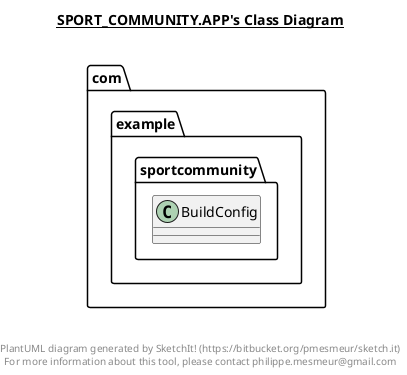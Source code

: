 @startuml

title __SPORT_COMMUNITY.APP's Class Diagram__\n

  namespace com.example.sportcommunity {
    class com.example.sportcommunity.BuildConfig {
    }
  }
  



right footer


PlantUML diagram generated by SketchIt! (https://bitbucket.org/pmesmeur/sketch.it)
For more information about this tool, please contact philippe.mesmeur@gmail.com
endfooter

@enduml
